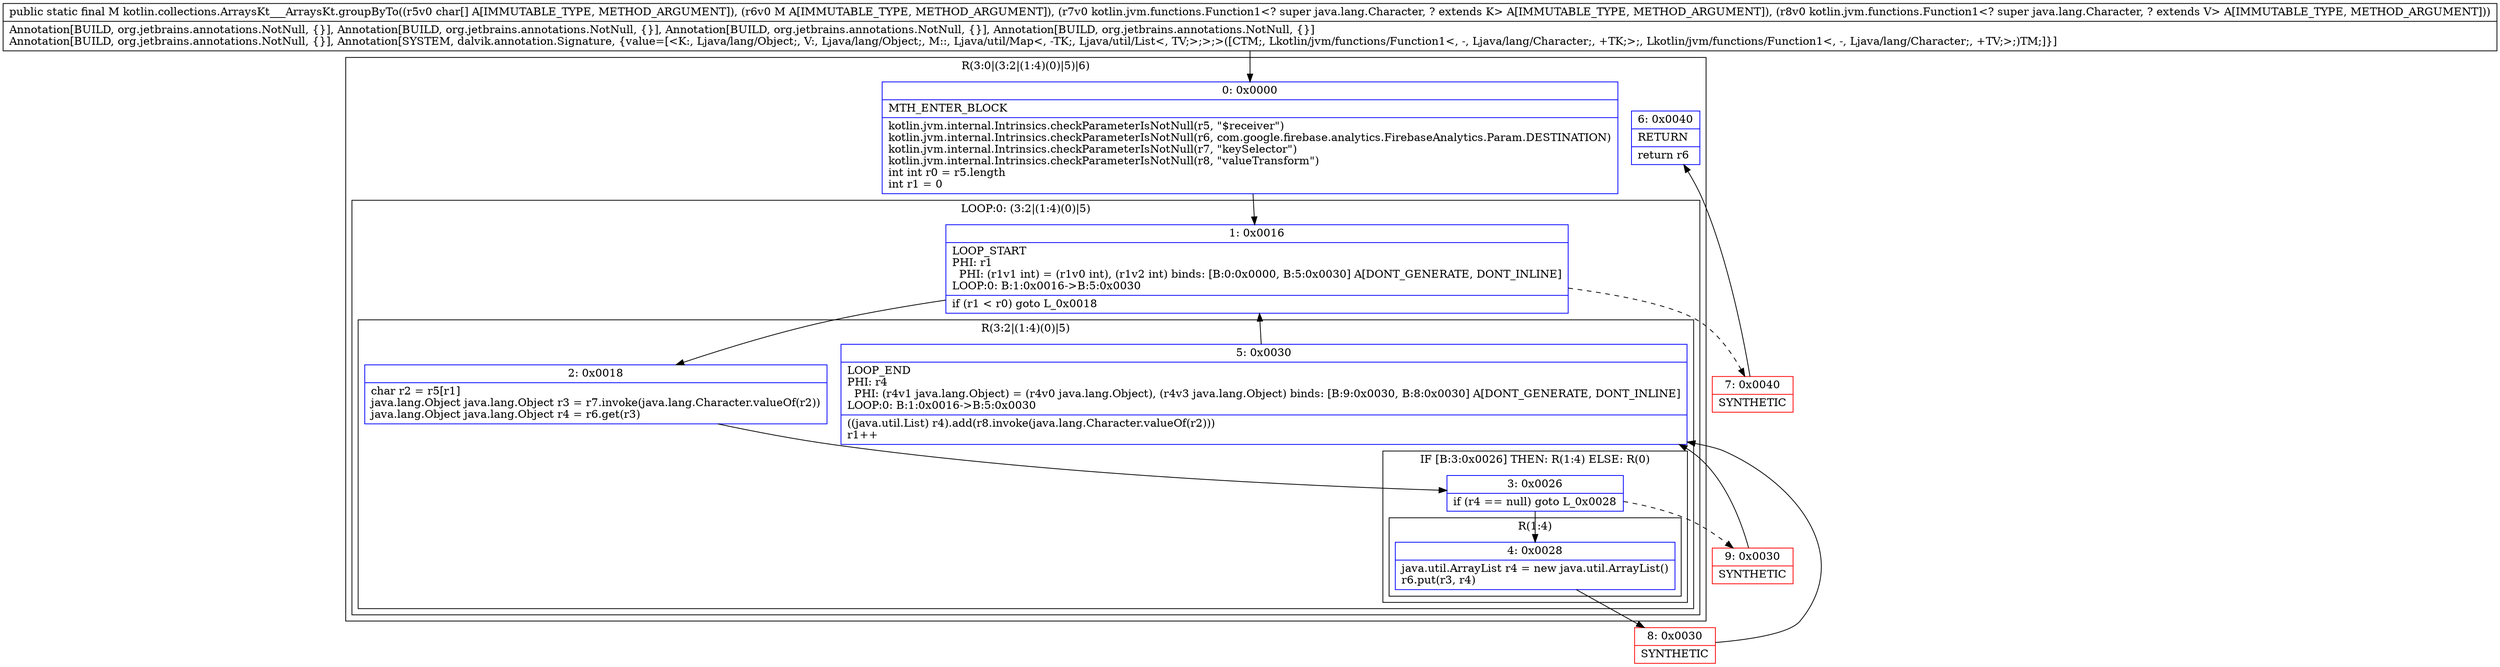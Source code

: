 digraph "CFG forkotlin.collections.ArraysKt___ArraysKt.groupByTo([CLjava\/util\/Map;Lkotlin\/jvm\/functions\/Function1;Lkotlin\/jvm\/functions\/Function1;)Ljava\/util\/Map;" {
subgraph cluster_Region_1846491310 {
label = "R(3:0|(3:2|(1:4)(0)|5)|6)";
node [shape=record,color=blue];
Node_0 [shape=record,label="{0\:\ 0x0000|MTH_ENTER_BLOCK\l|kotlin.jvm.internal.Intrinsics.checkParameterIsNotNull(r5, \"$receiver\")\lkotlin.jvm.internal.Intrinsics.checkParameterIsNotNull(r6, com.google.firebase.analytics.FirebaseAnalytics.Param.DESTINATION)\lkotlin.jvm.internal.Intrinsics.checkParameterIsNotNull(r7, \"keySelector\")\lkotlin.jvm.internal.Intrinsics.checkParameterIsNotNull(r8, \"valueTransform\")\lint int r0 = r5.length\lint r1 = 0\l}"];
subgraph cluster_LoopRegion_1615890836 {
label = "LOOP:0: (3:2|(1:4)(0)|5)";
node [shape=record,color=blue];
Node_1 [shape=record,label="{1\:\ 0x0016|LOOP_START\lPHI: r1 \l  PHI: (r1v1 int) = (r1v0 int), (r1v2 int) binds: [B:0:0x0000, B:5:0x0030] A[DONT_GENERATE, DONT_INLINE]\lLOOP:0: B:1:0x0016\-\>B:5:0x0030\l|if (r1 \< r0) goto L_0x0018\l}"];
subgraph cluster_Region_132107679 {
label = "R(3:2|(1:4)(0)|5)";
node [shape=record,color=blue];
Node_2 [shape=record,label="{2\:\ 0x0018|char r2 = r5[r1]\ljava.lang.Object java.lang.Object r3 = r7.invoke(java.lang.Character.valueOf(r2))\ljava.lang.Object java.lang.Object r4 = r6.get(r3)\l}"];
subgraph cluster_IfRegion_1480678071 {
label = "IF [B:3:0x0026] THEN: R(1:4) ELSE: R(0)";
node [shape=record,color=blue];
Node_3 [shape=record,label="{3\:\ 0x0026|if (r4 == null) goto L_0x0028\l}"];
subgraph cluster_Region_570083268 {
label = "R(1:4)";
node [shape=record,color=blue];
Node_4 [shape=record,label="{4\:\ 0x0028|java.util.ArrayList r4 = new java.util.ArrayList()\lr6.put(r3, r4)\l}"];
}
subgraph cluster_Region_690153936 {
label = "R(0)";
node [shape=record,color=blue];
}
}
Node_5 [shape=record,label="{5\:\ 0x0030|LOOP_END\lPHI: r4 \l  PHI: (r4v1 java.lang.Object) = (r4v0 java.lang.Object), (r4v3 java.lang.Object) binds: [B:9:0x0030, B:8:0x0030] A[DONT_GENERATE, DONT_INLINE]\lLOOP:0: B:1:0x0016\-\>B:5:0x0030\l|((java.util.List) r4).add(r8.invoke(java.lang.Character.valueOf(r2)))\lr1++\l}"];
}
}
Node_6 [shape=record,label="{6\:\ 0x0040|RETURN\l|return r6\l}"];
}
Node_7 [shape=record,color=red,label="{7\:\ 0x0040|SYNTHETIC\l}"];
Node_8 [shape=record,color=red,label="{8\:\ 0x0030|SYNTHETIC\l}"];
Node_9 [shape=record,color=red,label="{9\:\ 0x0030|SYNTHETIC\l}"];
MethodNode[shape=record,label="{public static final M kotlin.collections.ArraysKt___ArraysKt.groupByTo((r5v0 char[] A[IMMUTABLE_TYPE, METHOD_ARGUMENT]), (r6v0 M A[IMMUTABLE_TYPE, METHOD_ARGUMENT]), (r7v0 kotlin.jvm.functions.Function1\<? super java.lang.Character, ? extends K\> A[IMMUTABLE_TYPE, METHOD_ARGUMENT]), (r8v0 kotlin.jvm.functions.Function1\<? super java.lang.Character, ? extends V\> A[IMMUTABLE_TYPE, METHOD_ARGUMENT]))  | Annotation[BUILD, org.jetbrains.annotations.NotNull, \{\}], Annotation[BUILD, org.jetbrains.annotations.NotNull, \{\}], Annotation[BUILD, org.jetbrains.annotations.NotNull, \{\}], Annotation[BUILD, org.jetbrains.annotations.NotNull, \{\}]\lAnnotation[BUILD, org.jetbrains.annotations.NotNull, \{\}], Annotation[SYSTEM, dalvik.annotation.Signature, \{value=[\<K:, Ljava\/lang\/Object;, V:, Ljava\/lang\/Object;, M::, Ljava\/util\/Map\<, \-TK;, Ljava\/util\/List\<, TV;\>;\>;\>([CTM;, Lkotlin\/jvm\/functions\/Function1\<, \-, Ljava\/lang\/Character;, +TK;\>;, Lkotlin\/jvm\/functions\/Function1\<, \-, Ljava\/lang\/Character;, +TV;\>;)TM;]\}]\l}"];
MethodNode -> Node_0;
Node_0 -> Node_1;
Node_1 -> Node_2;
Node_1 -> Node_7[style=dashed];
Node_2 -> Node_3;
Node_3 -> Node_4;
Node_3 -> Node_9[style=dashed];
Node_4 -> Node_8;
Node_5 -> Node_1;
Node_7 -> Node_6;
Node_8 -> Node_5;
Node_9 -> Node_5;
}

